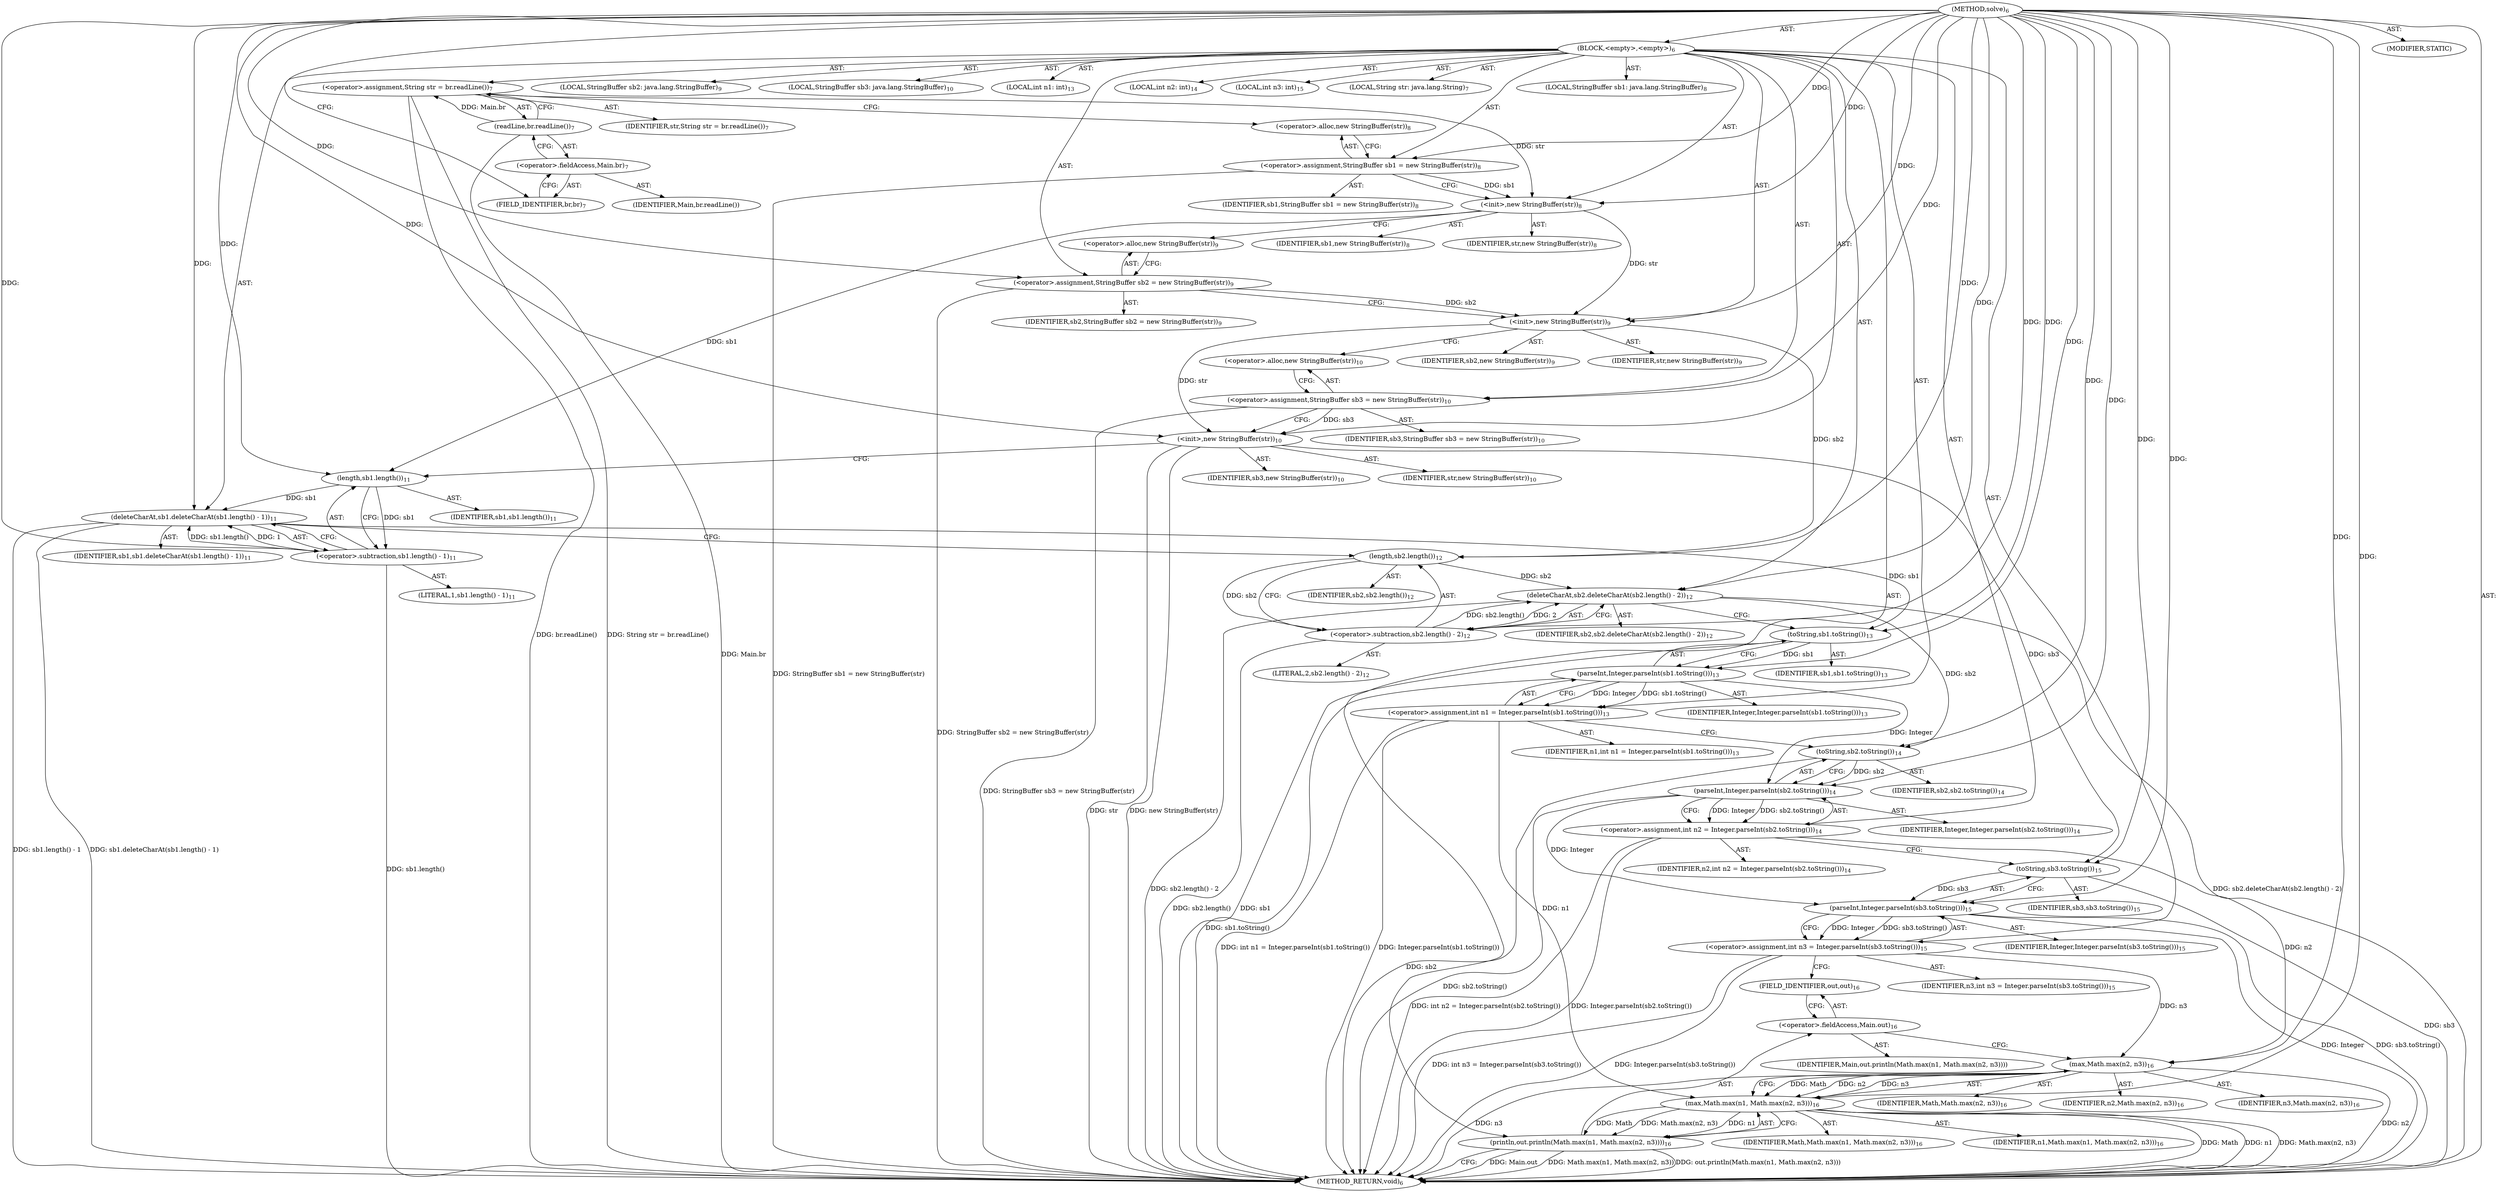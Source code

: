 digraph "solve" {  
"23" [label = <(METHOD,solve)<SUB>6</SUB>> ]
"24" [label = <(BLOCK,&lt;empty&gt;,&lt;empty&gt;)<SUB>6</SUB>> ]
"25" [label = <(LOCAL,String str: java.lang.String)<SUB>7</SUB>> ]
"26" [label = <(&lt;operator&gt;.assignment,String str = br.readLine())<SUB>7</SUB>> ]
"27" [label = <(IDENTIFIER,str,String str = br.readLine())<SUB>7</SUB>> ]
"28" [label = <(readLine,br.readLine())<SUB>7</SUB>> ]
"29" [label = <(&lt;operator&gt;.fieldAccess,Main.br)<SUB>7</SUB>> ]
"30" [label = <(IDENTIFIER,Main,br.readLine())> ]
"31" [label = <(FIELD_IDENTIFIER,br,br)<SUB>7</SUB>> ]
"4" [label = <(LOCAL,StringBuffer sb1: java.lang.StringBuffer)<SUB>8</SUB>> ]
"32" [label = <(&lt;operator&gt;.assignment,StringBuffer sb1 = new StringBuffer(str))<SUB>8</SUB>> ]
"33" [label = <(IDENTIFIER,sb1,StringBuffer sb1 = new StringBuffer(str))<SUB>8</SUB>> ]
"34" [label = <(&lt;operator&gt;.alloc,new StringBuffer(str))<SUB>8</SUB>> ]
"35" [label = <(&lt;init&gt;,new StringBuffer(str))<SUB>8</SUB>> ]
"3" [label = <(IDENTIFIER,sb1,new StringBuffer(str))<SUB>8</SUB>> ]
"36" [label = <(IDENTIFIER,str,new StringBuffer(str))<SUB>8</SUB>> ]
"6" [label = <(LOCAL,StringBuffer sb2: java.lang.StringBuffer)<SUB>9</SUB>> ]
"37" [label = <(&lt;operator&gt;.assignment,StringBuffer sb2 = new StringBuffer(str))<SUB>9</SUB>> ]
"38" [label = <(IDENTIFIER,sb2,StringBuffer sb2 = new StringBuffer(str))<SUB>9</SUB>> ]
"39" [label = <(&lt;operator&gt;.alloc,new StringBuffer(str))<SUB>9</SUB>> ]
"40" [label = <(&lt;init&gt;,new StringBuffer(str))<SUB>9</SUB>> ]
"5" [label = <(IDENTIFIER,sb2,new StringBuffer(str))<SUB>9</SUB>> ]
"41" [label = <(IDENTIFIER,str,new StringBuffer(str))<SUB>9</SUB>> ]
"8" [label = <(LOCAL,StringBuffer sb3: java.lang.StringBuffer)<SUB>10</SUB>> ]
"42" [label = <(&lt;operator&gt;.assignment,StringBuffer sb3 = new StringBuffer(str))<SUB>10</SUB>> ]
"43" [label = <(IDENTIFIER,sb3,StringBuffer sb3 = new StringBuffer(str))<SUB>10</SUB>> ]
"44" [label = <(&lt;operator&gt;.alloc,new StringBuffer(str))<SUB>10</SUB>> ]
"45" [label = <(&lt;init&gt;,new StringBuffer(str))<SUB>10</SUB>> ]
"7" [label = <(IDENTIFIER,sb3,new StringBuffer(str))<SUB>10</SUB>> ]
"46" [label = <(IDENTIFIER,str,new StringBuffer(str))<SUB>10</SUB>> ]
"47" [label = <(deleteCharAt,sb1.deleteCharAt(sb1.length() - 1))<SUB>11</SUB>> ]
"48" [label = <(IDENTIFIER,sb1,sb1.deleteCharAt(sb1.length() - 1))<SUB>11</SUB>> ]
"49" [label = <(&lt;operator&gt;.subtraction,sb1.length() - 1)<SUB>11</SUB>> ]
"50" [label = <(length,sb1.length())<SUB>11</SUB>> ]
"51" [label = <(IDENTIFIER,sb1,sb1.length())<SUB>11</SUB>> ]
"52" [label = <(LITERAL,1,sb1.length() - 1)<SUB>11</SUB>> ]
"53" [label = <(deleteCharAt,sb2.deleteCharAt(sb2.length() - 2))<SUB>12</SUB>> ]
"54" [label = <(IDENTIFIER,sb2,sb2.deleteCharAt(sb2.length() - 2))<SUB>12</SUB>> ]
"55" [label = <(&lt;operator&gt;.subtraction,sb2.length() - 2)<SUB>12</SUB>> ]
"56" [label = <(length,sb2.length())<SUB>12</SUB>> ]
"57" [label = <(IDENTIFIER,sb2,sb2.length())<SUB>12</SUB>> ]
"58" [label = <(LITERAL,2,sb2.length() - 2)<SUB>12</SUB>> ]
"59" [label = <(LOCAL,int n1: int)<SUB>13</SUB>> ]
"60" [label = <(&lt;operator&gt;.assignment,int n1 = Integer.parseInt(sb1.toString()))<SUB>13</SUB>> ]
"61" [label = <(IDENTIFIER,n1,int n1 = Integer.parseInt(sb1.toString()))<SUB>13</SUB>> ]
"62" [label = <(parseInt,Integer.parseInt(sb1.toString()))<SUB>13</SUB>> ]
"63" [label = <(IDENTIFIER,Integer,Integer.parseInt(sb1.toString()))<SUB>13</SUB>> ]
"64" [label = <(toString,sb1.toString())<SUB>13</SUB>> ]
"65" [label = <(IDENTIFIER,sb1,sb1.toString())<SUB>13</SUB>> ]
"66" [label = <(LOCAL,int n2: int)<SUB>14</SUB>> ]
"67" [label = <(&lt;operator&gt;.assignment,int n2 = Integer.parseInt(sb2.toString()))<SUB>14</SUB>> ]
"68" [label = <(IDENTIFIER,n2,int n2 = Integer.parseInt(sb2.toString()))<SUB>14</SUB>> ]
"69" [label = <(parseInt,Integer.parseInt(sb2.toString()))<SUB>14</SUB>> ]
"70" [label = <(IDENTIFIER,Integer,Integer.parseInt(sb2.toString()))<SUB>14</SUB>> ]
"71" [label = <(toString,sb2.toString())<SUB>14</SUB>> ]
"72" [label = <(IDENTIFIER,sb2,sb2.toString())<SUB>14</SUB>> ]
"73" [label = <(LOCAL,int n3: int)<SUB>15</SUB>> ]
"74" [label = <(&lt;operator&gt;.assignment,int n3 = Integer.parseInt(sb3.toString()))<SUB>15</SUB>> ]
"75" [label = <(IDENTIFIER,n3,int n3 = Integer.parseInt(sb3.toString()))<SUB>15</SUB>> ]
"76" [label = <(parseInt,Integer.parseInt(sb3.toString()))<SUB>15</SUB>> ]
"77" [label = <(IDENTIFIER,Integer,Integer.parseInt(sb3.toString()))<SUB>15</SUB>> ]
"78" [label = <(toString,sb3.toString())<SUB>15</SUB>> ]
"79" [label = <(IDENTIFIER,sb3,sb3.toString())<SUB>15</SUB>> ]
"80" [label = <(println,out.println(Math.max(n1, Math.max(n2, n3))))<SUB>16</SUB>> ]
"81" [label = <(&lt;operator&gt;.fieldAccess,Main.out)<SUB>16</SUB>> ]
"82" [label = <(IDENTIFIER,Main,out.println(Math.max(n1, Math.max(n2, n3))))> ]
"83" [label = <(FIELD_IDENTIFIER,out,out)<SUB>16</SUB>> ]
"84" [label = <(max,Math.max(n1, Math.max(n2, n3)))<SUB>16</SUB>> ]
"85" [label = <(IDENTIFIER,Math,Math.max(n1, Math.max(n2, n3)))<SUB>16</SUB>> ]
"86" [label = <(IDENTIFIER,n1,Math.max(n1, Math.max(n2, n3)))<SUB>16</SUB>> ]
"87" [label = <(max,Math.max(n2, n3))<SUB>16</SUB>> ]
"88" [label = <(IDENTIFIER,Math,Math.max(n2, n3))<SUB>16</SUB>> ]
"89" [label = <(IDENTIFIER,n2,Math.max(n2, n3))<SUB>16</SUB>> ]
"90" [label = <(IDENTIFIER,n3,Math.max(n2, n3))<SUB>16</SUB>> ]
"91" [label = <(MODIFIER,STATIC)> ]
"92" [label = <(METHOD_RETURN,void)<SUB>6</SUB>> ]
  "23" -> "24"  [ label = "AST: "] 
  "23" -> "91"  [ label = "AST: "] 
  "23" -> "92"  [ label = "AST: "] 
  "24" -> "25"  [ label = "AST: "] 
  "24" -> "26"  [ label = "AST: "] 
  "24" -> "4"  [ label = "AST: "] 
  "24" -> "32"  [ label = "AST: "] 
  "24" -> "35"  [ label = "AST: "] 
  "24" -> "6"  [ label = "AST: "] 
  "24" -> "37"  [ label = "AST: "] 
  "24" -> "40"  [ label = "AST: "] 
  "24" -> "8"  [ label = "AST: "] 
  "24" -> "42"  [ label = "AST: "] 
  "24" -> "45"  [ label = "AST: "] 
  "24" -> "47"  [ label = "AST: "] 
  "24" -> "53"  [ label = "AST: "] 
  "24" -> "59"  [ label = "AST: "] 
  "24" -> "60"  [ label = "AST: "] 
  "24" -> "66"  [ label = "AST: "] 
  "24" -> "67"  [ label = "AST: "] 
  "24" -> "73"  [ label = "AST: "] 
  "24" -> "74"  [ label = "AST: "] 
  "24" -> "80"  [ label = "AST: "] 
  "26" -> "27"  [ label = "AST: "] 
  "26" -> "28"  [ label = "AST: "] 
  "28" -> "29"  [ label = "AST: "] 
  "29" -> "30"  [ label = "AST: "] 
  "29" -> "31"  [ label = "AST: "] 
  "32" -> "33"  [ label = "AST: "] 
  "32" -> "34"  [ label = "AST: "] 
  "35" -> "3"  [ label = "AST: "] 
  "35" -> "36"  [ label = "AST: "] 
  "37" -> "38"  [ label = "AST: "] 
  "37" -> "39"  [ label = "AST: "] 
  "40" -> "5"  [ label = "AST: "] 
  "40" -> "41"  [ label = "AST: "] 
  "42" -> "43"  [ label = "AST: "] 
  "42" -> "44"  [ label = "AST: "] 
  "45" -> "7"  [ label = "AST: "] 
  "45" -> "46"  [ label = "AST: "] 
  "47" -> "48"  [ label = "AST: "] 
  "47" -> "49"  [ label = "AST: "] 
  "49" -> "50"  [ label = "AST: "] 
  "49" -> "52"  [ label = "AST: "] 
  "50" -> "51"  [ label = "AST: "] 
  "53" -> "54"  [ label = "AST: "] 
  "53" -> "55"  [ label = "AST: "] 
  "55" -> "56"  [ label = "AST: "] 
  "55" -> "58"  [ label = "AST: "] 
  "56" -> "57"  [ label = "AST: "] 
  "60" -> "61"  [ label = "AST: "] 
  "60" -> "62"  [ label = "AST: "] 
  "62" -> "63"  [ label = "AST: "] 
  "62" -> "64"  [ label = "AST: "] 
  "64" -> "65"  [ label = "AST: "] 
  "67" -> "68"  [ label = "AST: "] 
  "67" -> "69"  [ label = "AST: "] 
  "69" -> "70"  [ label = "AST: "] 
  "69" -> "71"  [ label = "AST: "] 
  "71" -> "72"  [ label = "AST: "] 
  "74" -> "75"  [ label = "AST: "] 
  "74" -> "76"  [ label = "AST: "] 
  "76" -> "77"  [ label = "AST: "] 
  "76" -> "78"  [ label = "AST: "] 
  "78" -> "79"  [ label = "AST: "] 
  "80" -> "81"  [ label = "AST: "] 
  "80" -> "84"  [ label = "AST: "] 
  "81" -> "82"  [ label = "AST: "] 
  "81" -> "83"  [ label = "AST: "] 
  "84" -> "85"  [ label = "AST: "] 
  "84" -> "86"  [ label = "AST: "] 
  "84" -> "87"  [ label = "AST: "] 
  "87" -> "88"  [ label = "AST: "] 
  "87" -> "89"  [ label = "AST: "] 
  "87" -> "90"  [ label = "AST: "] 
  "26" -> "34"  [ label = "CFG: "] 
  "32" -> "35"  [ label = "CFG: "] 
  "35" -> "39"  [ label = "CFG: "] 
  "37" -> "40"  [ label = "CFG: "] 
  "40" -> "44"  [ label = "CFG: "] 
  "42" -> "45"  [ label = "CFG: "] 
  "45" -> "50"  [ label = "CFG: "] 
  "47" -> "56"  [ label = "CFG: "] 
  "53" -> "64"  [ label = "CFG: "] 
  "60" -> "71"  [ label = "CFG: "] 
  "67" -> "78"  [ label = "CFG: "] 
  "74" -> "83"  [ label = "CFG: "] 
  "80" -> "92"  [ label = "CFG: "] 
  "28" -> "26"  [ label = "CFG: "] 
  "34" -> "32"  [ label = "CFG: "] 
  "39" -> "37"  [ label = "CFG: "] 
  "44" -> "42"  [ label = "CFG: "] 
  "49" -> "47"  [ label = "CFG: "] 
  "55" -> "53"  [ label = "CFG: "] 
  "62" -> "60"  [ label = "CFG: "] 
  "69" -> "67"  [ label = "CFG: "] 
  "76" -> "74"  [ label = "CFG: "] 
  "81" -> "87"  [ label = "CFG: "] 
  "84" -> "80"  [ label = "CFG: "] 
  "29" -> "28"  [ label = "CFG: "] 
  "50" -> "49"  [ label = "CFG: "] 
  "56" -> "55"  [ label = "CFG: "] 
  "64" -> "62"  [ label = "CFG: "] 
  "71" -> "69"  [ label = "CFG: "] 
  "78" -> "76"  [ label = "CFG: "] 
  "83" -> "81"  [ label = "CFG: "] 
  "87" -> "84"  [ label = "CFG: "] 
  "31" -> "29"  [ label = "CFG: "] 
  "23" -> "31"  [ label = "CFG: "] 
  "28" -> "92"  [ label = "DDG: Main.br"] 
  "26" -> "92"  [ label = "DDG: br.readLine()"] 
  "26" -> "92"  [ label = "DDG: String str = br.readLine()"] 
  "32" -> "92"  [ label = "DDG: StringBuffer sb1 = new StringBuffer(str)"] 
  "37" -> "92"  [ label = "DDG: StringBuffer sb2 = new StringBuffer(str)"] 
  "42" -> "92"  [ label = "DDG: StringBuffer sb3 = new StringBuffer(str)"] 
  "45" -> "92"  [ label = "DDG: str"] 
  "45" -> "92"  [ label = "DDG: new StringBuffer(str)"] 
  "49" -> "92"  [ label = "DDG: sb1.length()"] 
  "47" -> "92"  [ label = "DDG: sb1.length() - 1"] 
  "47" -> "92"  [ label = "DDG: sb1.deleteCharAt(sb1.length() - 1)"] 
  "55" -> "92"  [ label = "DDG: sb2.length()"] 
  "53" -> "92"  [ label = "DDG: sb2.length() - 2"] 
  "53" -> "92"  [ label = "DDG: sb2.deleteCharAt(sb2.length() - 2)"] 
  "64" -> "92"  [ label = "DDG: sb1"] 
  "62" -> "92"  [ label = "DDG: sb1.toString()"] 
  "60" -> "92"  [ label = "DDG: Integer.parseInt(sb1.toString())"] 
  "60" -> "92"  [ label = "DDG: int n1 = Integer.parseInt(sb1.toString())"] 
  "71" -> "92"  [ label = "DDG: sb2"] 
  "69" -> "92"  [ label = "DDG: sb2.toString()"] 
  "67" -> "92"  [ label = "DDG: Integer.parseInt(sb2.toString())"] 
  "67" -> "92"  [ label = "DDG: int n2 = Integer.parseInt(sb2.toString())"] 
  "76" -> "92"  [ label = "DDG: Integer"] 
  "78" -> "92"  [ label = "DDG: sb3"] 
  "76" -> "92"  [ label = "DDG: sb3.toString()"] 
  "74" -> "92"  [ label = "DDG: Integer.parseInt(sb3.toString())"] 
  "74" -> "92"  [ label = "DDG: int n3 = Integer.parseInt(sb3.toString())"] 
  "80" -> "92"  [ label = "DDG: Main.out"] 
  "84" -> "92"  [ label = "DDG: Math"] 
  "84" -> "92"  [ label = "DDG: n1"] 
  "87" -> "92"  [ label = "DDG: n2"] 
  "87" -> "92"  [ label = "DDG: n3"] 
  "84" -> "92"  [ label = "DDG: Math.max(n2, n3)"] 
  "80" -> "92"  [ label = "DDG: Math.max(n1, Math.max(n2, n3))"] 
  "80" -> "92"  [ label = "DDG: out.println(Math.max(n1, Math.max(n2, n3)))"] 
  "28" -> "26"  [ label = "DDG: Main.br"] 
  "23" -> "32"  [ label = "DDG: "] 
  "23" -> "37"  [ label = "DDG: "] 
  "23" -> "42"  [ label = "DDG: "] 
  "62" -> "60"  [ label = "DDG: Integer"] 
  "62" -> "60"  [ label = "DDG: sb1.toString()"] 
  "69" -> "67"  [ label = "DDG: Integer"] 
  "69" -> "67"  [ label = "DDG: sb2.toString()"] 
  "76" -> "74"  [ label = "DDG: Integer"] 
  "76" -> "74"  [ label = "DDG: sb3.toString()"] 
  "32" -> "35"  [ label = "DDG: sb1"] 
  "23" -> "35"  [ label = "DDG: "] 
  "26" -> "35"  [ label = "DDG: str"] 
  "37" -> "40"  [ label = "DDG: sb2"] 
  "23" -> "40"  [ label = "DDG: "] 
  "35" -> "40"  [ label = "DDG: str"] 
  "42" -> "45"  [ label = "DDG: sb3"] 
  "23" -> "45"  [ label = "DDG: "] 
  "40" -> "45"  [ label = "DDG: str"] 
  "50" -> "47"  [ label = "DDG: sb1"] 
  "23" -> "47"  [ label = "DDG: "] 
  "49" -> "47"  [ label = "DDG: sb1.length()"] 
  "49" -> "47"  [ label = "DDG: 1"] 
  "56" -> "53"  [ label = "DDG: sb2"] 
  "23" -> "53"  [ label = "DDG: "] 
  "55" -> "53"  [ label = "DDG: sb2.length()"] 
  "55" -> "53"  [ label = "DDG: 2"] 
  "84" -> "80"  [ label = "DDG: Math"] 
  "84" -> "80"  [ label = "DDG: n1"] 
  "84" -> "80"  [ label = "DDG: Math.max(n2, n3)"] 
  "50" -> "49"  [ label = "DDG: sb1"] 
  "23" -> "49"  [ label = "DDG: "] 
  "56" -> "55"  [ label = "DDG: sb2"] 
  "23" -> "55"  [ label = "DDG: "] 
  "23" -> "62"  [ label = "DDG: "] 
  "64" -> "62"  [ label = "DDG: sb1"] 
  "62" -> "69"  [ label = "DDG: Integer"] 
  "23" -> "69"  [ label = "DDG: "] 
  "71" -> "69"  [ label = "DDG: sb2"] 
  "69" -> "76"  [ label = "DDG: Integer"] 
  "23" -> "76"  [ label = "DDG: "] 
  "78" -> "76"  [ label = "DDG: sb3"] 
  "87" -> "84"  [ label = "DDG: Math"] 
  "23" -> "84"  [ label = "DDG: "] 
  "60" -> "84"  [ label = "DDG: n1"] 
  "87" -> "84"  [ label = "DDG: n2"] 
  "87" -> "84"  [ label = "DDG: n3"] 
  "35" -> "50"  [ label = "DDG: sb1"] 
  "23" -> "50"  [ label = "DDG: "] 
  "40" -> "56"  [ label = "DDG: sb2"] 
  "23" -> "56"  [ label = "DDG: "] 
  "47" -> "64"  [ label = "DDG: sb1"] 
  "23" -> "64"  [ label = "DDG: "] 
  "53" -> "71"  [ label = "DDG: sb2"] 
  "23" -> "71"  [ label = "DDG: "] 
  "45" -> "78"  [ label = "DDG: sb3"] 
  "23" -> "78"  [ label = "DDG: "] 
  "23" -> "87"  [ label = "DDG: "] 
  "67" -> "87"  [ label = "DDG: n2"] 
  "74" -> "87"  [ label = "DDG: n3"] 
}
